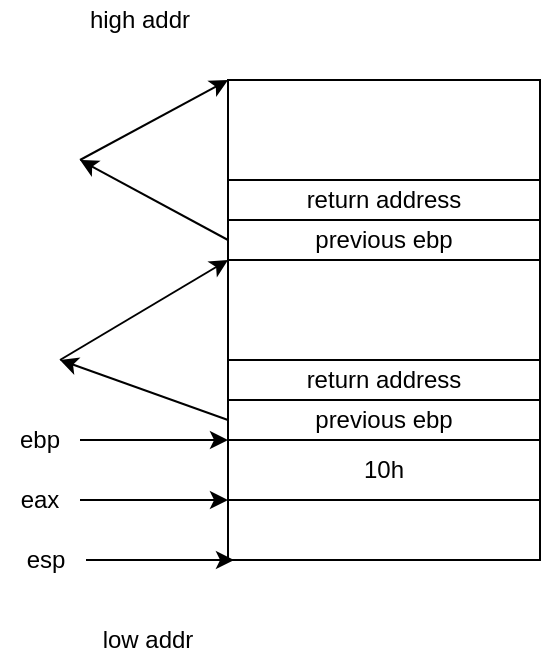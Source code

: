 <mxfile version="13.10.4" type="github">
  <diagram id="z-gkQRE5e5ikBpBc3erj" name="Page-1">
    <mxGraphModel dx="1038" dy="587" grid="1" gridSize="10" guides="1" tooltips="1" connect="1" arrows="1" fold="1" page="1" pageScale="1" pageWidth="827" pageHeight="1169" math="0" shadow="0">
      <root>
        <mxCell id="0" />
        <mxCell id="1" parent="0" />
        <mxCell id="oa1nSMIygXGPP1DGTzCM-1" value="" style="rounded=0;whiteSpace=wrap;html=1;" vertex="1" parent="1">
          <mxGeometry x="294" y="150" width="156" height="50" as="geometry" />
        </mxCell>
        <mxCell id="oa1nSMIygXGPP1DGTzCM-3" value="return address" style="rounded=0;whiteSpace=wrap;html=1;" vertex="1" parent="1">
          <mxGeometry x="294" y="200" width="156" height="20" as="geometry" />
        </mxCell>
        <mxCell id="oa1nSMIygXGPP1DGTzCM-4" value="previous ebp" style="rounded=0;whiteSpace=wrap;html=1;" vertex="1" parent="1">
          <mxGeometry x="294" y="220" width="156" height="20" as="geometry" />
        </mxCell>
        <mxCell id="oa1nSMIygXGPP1DGTzCM-7" value="high addr" style="text;html=1;strokeColor=none;fillColor=none;align=center;verticalAlign=middle;whiteSpace=wrap;rounded=0;" vertex="1" parent="1">
          <mxGeometry x="210" y="20" width="80" height="20" as="geometry" />
        </mxCell>
        <mxCell id="oa1nSMIygXGPP1DGTzCM-8" value="low&amp;nbsp;addr" style="text;html=1;strokeColor=none;fillColor=none;align=center;verticalAlign=middle;whiteSpace=wrap;rounded=0;" vertex="1" parent="1">
          <mxGeometry x="214" y="330" width="80" height="20" as="geometry" />
        </mxCell>
        <mxCell id="oa1nSMIygXGPP1DGTzCM-9" value="" style="rounded=0;whiteSpace=wrap;html=1;" vertex="1" parent="1">
          <mxGeometry x="294" y="240" width="156" height="60" as="geometry" />
        </mxCell>
        <mxCell id="oa1nSMIygXGPP1DGTzCM-11" value="" style="endArrow=classic;html=1;entryX=0;entryY=0;entryDx=0;entryDy=0;" edge="1" parent="1" target="oa1nSMIygXGPP1DGTzCM-9">
          <mxGeometry width="50" height="50" relative="1" as="geometry">
            <mxPoint x="220" y="240" as="sourcePoint" />
            <mxPoint x="440" y="270" as="targetPoint" />
          </mxGeometry>
        </mxCell>
        <mxCell id="oa1nSMIygXGPP1DGTzCM-12" value="ebp" style="text;html=1;strokeColor=none;fillColor=none;align=center;verticalAlign=middle;whiteSpace=wrap;rounded=0;" vertex="1" parent="1">
          <mxGeometry x="180" y="230" width="40" height="20" as="geometry" />
        </mxCell>
        <mxCell id="oa1nSMIygXGPP1DGTzCM-13" value="" style="endArrow=classic;html=1;entryX=0;entryY=0;entryDx=0;entryDy=0;" edge="1" parent="1">
          <mxGeometry width="50" height="50" relative="1" as="geometry">
            <mxPoint x="223" y="300" as="sourcePoint" />
            <mxPoint x="297" y="300" as="targetPoint" />
          </mxGeometry>
        </mxCell>
        <mxCell id="oa1nSMIygXGPP1DGTzCM-14" value="esp" style="text;html=1;strokeColor=none;fillColor=none;align=center;verticalAlign=middle;whiteSpace=wrap;rounded=0;" vertex="1" parent="1">
          <mxGeometry x="183" y="290" width="40" height="20" as="geometry" />
        </mxCell>
        <mxCell id="oa1nSMIygXGPP1DGTzCM-20" value="" style="endArrow=classic;html=1;exitX=0;exitY=0.5;exitDx=0;exitDy=0;" edge="1" parent="1" source="oa1nSMIygXGPP1DGTzCM-4">
          <mxGeometry width="50" height="50" relative="1" as="geometry">
            <mxPoint x="390" y="310" as="sourcePoint" />
            <mxPoint x="210" y="200" as="targetPoint" />
          </mxGeometry>
        </mxCell>
        <mxCell id="oa1nSMIygXGPP1DGTzCM-21" value="" style="endArrow=classic;html=1;entryX=0;entryY=0;entryDx=0;entryDy=0;" edge="1" parent="1" target="oa1nSMIygXGPP1DGTzCM-1">
          <mxGeometry width="50" height="50" relative="1" as="geometry">
            <mxPoint x="210" y="200" as="sourcePoint" />
            <mxPoint x="290" y="150" as="targetPoint" />
          </mxGeometry>
        </mxCell>
        <mxCell id="oa1nSMIygXGPP1DGTzCM-22" value="return address" style="rounded=0;whiteSpace=wrap;html=1;" vertex="1" parent="1">
          <mxGeometry x="294" y="110" width="156" height="20" as="geometry" />
        </mxCell>
        <mxCell id="oa1nSMIygXGPP1DGTzCM-23" value="previous ebp" style="rounded=0;whiteSpace=wrap;html=1;" vertex="1" parent="1">
          <mxGeometry x="294" y="130" width="156" height="20" as="geometry" />
        </mxCell>
        <mxCell id="oa1nSMIygXGPP1DGTzCM-24" value="" style="rounded=0;whiteSpace=wrap;html=1;" vertex="1" parent="1">
          <mxGeometry x="294" y="60" width="156" height="50" as="geometry" />
        </mxCell>
        <mxCell id="oa1nSMIygXGPP1DGTzCM-25" value="" style="endArrow=classic;html=1;exitX=0;exitY=0.5;exitDx=0;exitDy=0;" edge="1" parent="1" source="oa1nSMIygXGPP1DGTzCM-23">
          <mxGeometry width="50" height="50" relative="1" as="geometry">
            <mxPoint x="390" y="310" as="sourcePoint" />
            <mxPoint x="220" y="100" as="targetPoint" />
          </mxGeometry>
        </mxCell>
        <mxCell id="oa1nSMIygXGPP1DGTzCM-26" value="" style="endArrow=classic;html=1;entryX=0;entryY=0;entryDx=0;entryDy=0;" edge="1" parent="1" target="oa1nSMIygXGPP1DGTzCM-24">
          <mxGeometry width="50" height="50" relative="1" as="geometry">
            <mxPoint x="220" y="100" as="sourcePoint" />
            <mxPoint x="290" y="50" as="targetPoint" />
          </mxGeometry>
        </mxCell>
        <mxCell id="oa1nSMIygXGPP1DGTzCM-27" value="10h" style="rounded=0;whiteSpace=wrap;html=1;" vertex="1" parent="1">
          <mxGeometry x="294" y="240" width="156" height="30" as="geometry" />
        </mxCell>
        <mxCell id="oa1nSMIygXGPP1DGTzCM-28" value="" style="endArrow=classic;html=1;entryX=0;entryY=0.5;entryDx=0;entryDy=0;" edge="1" parent="1" target="oa1nSMIygXGPP1DGTzCM-9">
          <mxGeometry width="50" height="50" relative="1" as="geometry">
            <mxPoint x="220" y="270" as="sourcePoint" />
            <mxPoint x="440" y="260" as="targetPoint" />
          </mxGeometry>
        </mxCell>
        <mxCell id="oa1nSMIygXGPP1DGTzCM-29" value="eax" style="text;html=1;strokeColor=none;fillColor=none;align=center;verticalAlign=middle;whiteSpace=wrap;rounded=0;" vertex="1" parent="1">
          <mxGeometry x="180" y="260" width="40" height="20" as="geometry" />
        </mxCell>
      </root>
    </mxGraphModel>
  </diagram>
</mxfile>
